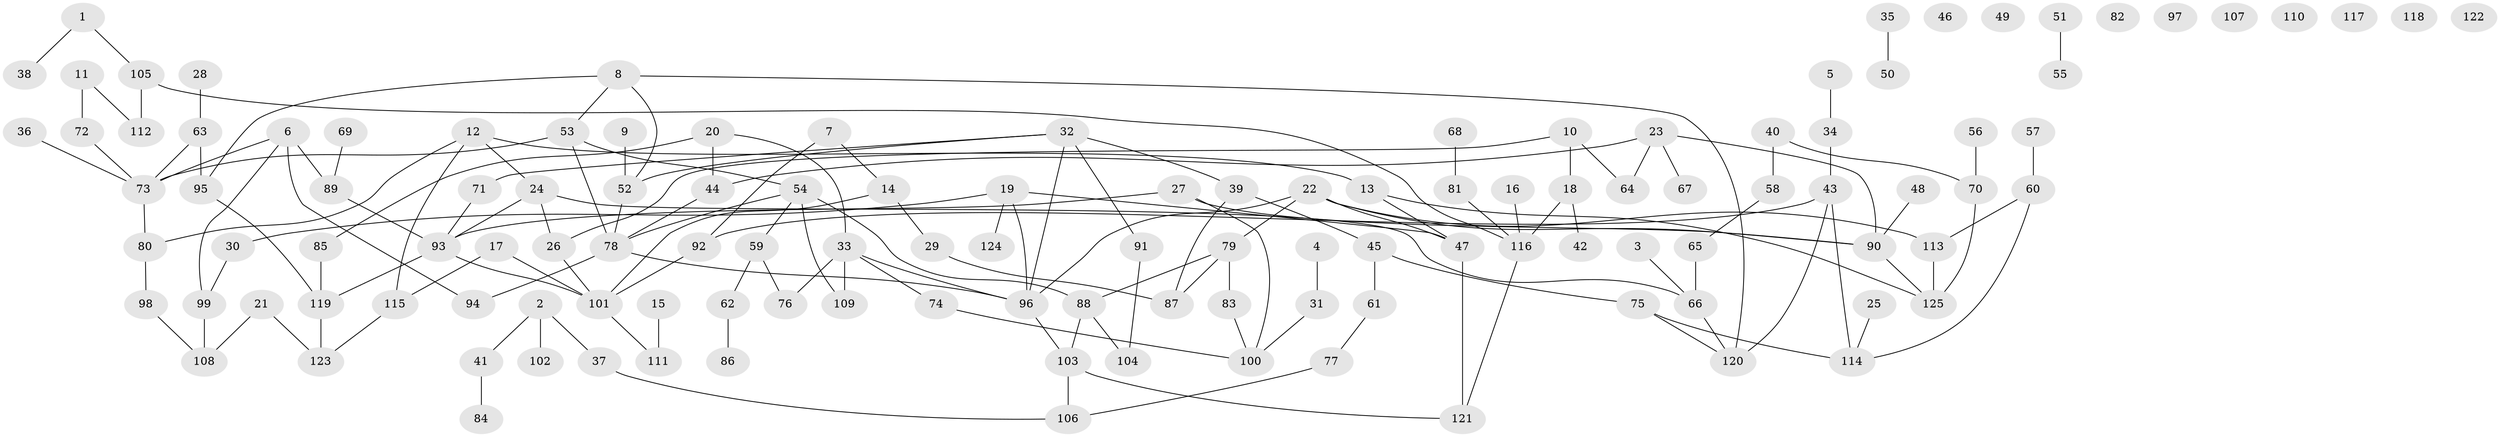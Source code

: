 // Generated by graph-tools (version 1.1) at 2025/33/03/09/25 02:33:38]
// undirected, 125 vertices, 156 edges
graph export_dot {
graph [start="1"]
  node [color=gray90,style=filled];
  1;
  2;
  3;
  4;
  5;
  6;
  7;
  8;
  9;
  10;
  11;
  12;
  13;
  14;
  15;
  16;
  17;
  18;
  19;
  20;
  21;
  22;
  23;
  24;
  25;
  26;
  27;
  28;
  29;
  30;
  31;
  32;
  33;
  34;
  35;
  36;
  37;
  38;
  39;
  40;
  41;
  42;
  43;
  44;
  45;
  46;
  47;
  48;
  49;
  50;
  51;
  52;
  53;
  54;
  55;
  56;
  57;
  58;
  59;
  60;
  61;
  62;
  63;
  64;
  65;
  66;
  67;
  68;
  69;
  70;
  71;
  72;
  73;
  74;
  75;
  76;
  77;
  78;
  79;
  80;
  81;
  82;
  83;
  84;
  85;
  86;
  87;
  88;
  89;
  90;
  91;
  92;
  93;
  94;
  95;
  96;
  97;
  98;
  99;
  100;
  101;
  102;
  103;
  104;
  105;
  106;
  107;
  108;
  109;
  110;
  111;
  112;
  113;
  114;
  115;
  116;
  117;
  118;
  119;
  120;
  121;
  122;
  123;
  124;
  125;
  1 -- 38;
  1 -- 105;
  2 -- 37;
  2 -- 41;
  2 -- 102;
  3 -- 66;
  4 -- 31;
  5 -- 34;
  6 -- 73;
  6 -- 89;
  6 -- 94;
  6 -- 99;
  7 -- 14;
  7 -- 92;
  8 -- 52;
  8 -- 53;
  8 -- 95;
  8 -- 120;
  9 -- 52;
  10 -- 18;
  10 -- 26;
  10 -- 64;
  11 -- 72;
  11 -- 112;
  12 -- 13;
  12 -- 24;
  12 -- 80;
  12 -- 115;
  13 -- 47;
  13 -- 125;
  14 -- 29;
  14 -- 101;
  15 -- 111;
  16 -- 116;
  17 -- 101;
  17 -- 115;
  18 -- 42;
  18 -- 116;
  19 -- 30;
  19 -- 47;
  19 -- 96;
  19 -- 124;
  20 -- 33;
  20 -- 44;
  20 -- 85;
  21 -- 108;
  21 -- 123;
  22 -- 47;
  22 -- 79;
  22 -- 90;
  22 -- 96;
  22 -- 113;
  23 -- 44;
  23 -- 64;
  23 -- 67;
  23 -- 90;
  24 -- 26;
  24 -- 66;
  24 -- 93;
  25 -- 114;
  26 -- 101;
  27 -- 90;
  27 -- 93;
  27 -- 100;
  28 -- 63;
  29 -- 87;
  30 -- 99;
  31 -- 100;
  32 -- 39;
  32 -- 52;
  32 -- 71;
  32 -- 91;
  32 -- 96;
  33 -- 74;
  33 -- 76;
  33 -- 96;
  33 -- 109;
  34 -- 43;
  35 -- 50;
  36 -- 73;
  37 -- 106;
  39 -- 45;
  39 -- 87;
  40 -- 58;
  40 -- 70;
  41 -- 84;
  43 -- 92;
  43 -- 114;
  43 -- 120;
  44 -- 78;
  45 -- 61;
  45 -- 75;
  47 -- 121;
  48 -- 90;
  51 -- 55;
  52 -- 78;
  53 -- 54;
  53 -- 73;
  53 -- 78;
  54 -- 59;
  54 -- 78;
  54 -- 88;
  54 -- 109;
  56 -- 70;
  57 -- 60;
  58 -- 65;
  59 -- 62;
  59 -- 76;
  60 -- 113;
  60 -- 114;
  61 -- 77;
  62 -- 86;
  63 -- 73;
  63 -- 95;
  65 -- 66;
  66 -- 120;
  68 -- 81;
  69 -- 89;
  70 -- 125;
  71 -- 93;
  72 -- 73;
  73 -- 80;
  74 -- 100;
  75 -- 114;
  75 -- 120;
  77 -- 106;
  78 -- 94;
  78 -- 96;
  79 -- 83;
  79 -- 87;
  79 -- 88;
  80 -- 98;
  81 -- 116;
  83 -- 100;
  85 -- 119;
  88 -- 103;
  88 -- 104;
  89 -- 93;
  90 -- 125;
  91 -- 104;
  92 -- 101;
  93 -- 101;
  93 -- 119;
  95 -- 119;
  96 -- 103;
  98 -- 108;
  99 -- 108;
  101 -- 111;
  103 -- 106;
  103 -- 121;
  105 -- 112;
  105 -- 116;
  113 -- 125;
  115 -- 123;
  116 -- 121;
  119 -- 123;
}
